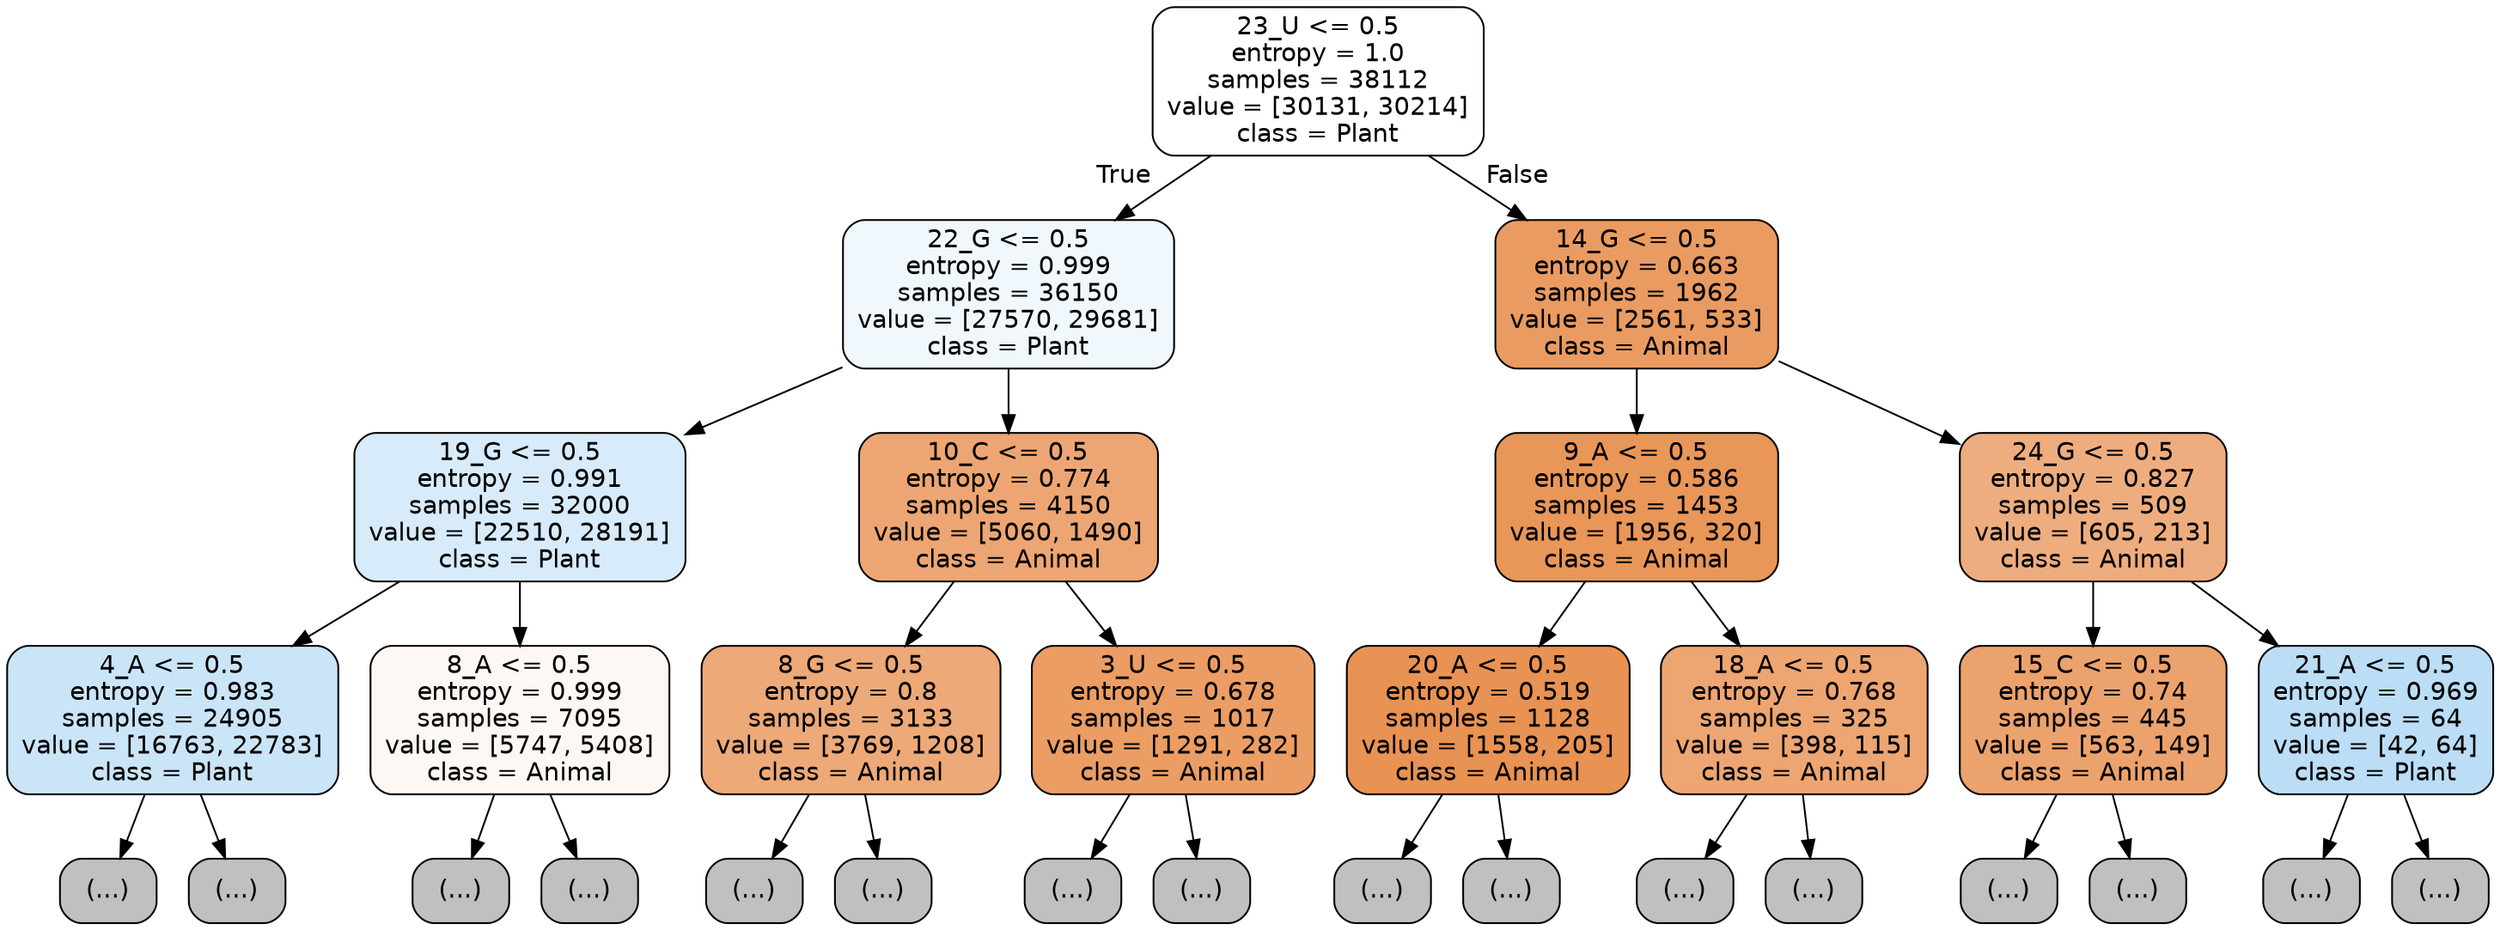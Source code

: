 digraph Tree {
node [shape=box, style="filled, rounded", color="black", fontname="helvetica"] ;
edge [fontname="helvetica"] ;
0 [label="23_U <= 0.5\nentropy = 1.0\nsamples = 38112\nvalue = [30131, 30214]\nclass = Plant", fillcolor="#feffff"] ;
1 [label="22_G <= 0.5\nentropy = 0.999\nsamples = 36150\nvalue = [27570, 29681]\nclass = Plant", fillcolor="#f1f8fd"] ;
0 -> 1 [labeldistance=2.5, labelangle=45, headlabel="True"] ;
2 [label="19_G <= 0.5\nentropy = 0.991\nsamples = 32000\nvalue = [22510, 28191]\nclass = Plant", fillcolor="#d7ebfa"] ;
1 -> 2 ;
3 [label="4_A <= 0.5\nentropy = 0.983\nsamples = 24905\nvalue = [16763, 22783]\nclass = Plant", fillcolor="#cbe5f8"] ;
2 -> 3 ;
4 [label="(...)", fillcolor="#C0C0C0"] ;
3 -> 4 ;
8227 [label="(...)", fillcolor="#C0C0C0"] ;
3 -> 8227 ;
10726 [label="8_A <= 0.5\nentropy = 0.999\nsamples = 7095\nvalue = [5747, 5408]\nclass = Animal", fillcolor="#fdf8f3"] ;
2 -> 10726 ;
10727 [label="(...)", fillcolor="#C0C0C0"] ;
10726 -> 10727 ;
13388 [label="(...)", fillcolor="#C0C0C0"] ;
10726 -> 13388 ;
14309 [label="10_C <= 0.5\nentropy = 0.774\nsamples = 4150\nvalue = [5060, 1490]\nclass = Animal", fillcolor="#eda673"] ;
1 -> 14309 ;
14310 [label="8_G <= 0.5\nentropy = 0.8\nsamples = 3133\nvalue = [3769, 1208]\nclass = Animal", fillcolor="#eda978"] ;
14309 -> 14310 ;
14311 [label="(...)", fillcolor="#C0C0C0"] ;
14310 -> 14311 ;
15216 [label="(...)", fillcolor="#C0C0C0"] ;
14310 -> 15216 ;
15587 [label="3_U <= 0.5\nentropy = 0.678\nsamples = 1017\nvalue = [1291, 282]\nclass = Animal", fillcolor="#eb9d64"] ;
14309 -> 15587 ;
15588 [label="(...)", fillcolor="#C0C0C0"] ;
15587 -> 15588 ;
15881 [label="(...)", fillcolor="#C0C0C0"] ;
15587 -> 15881 ;
15978 [label="14_G <= 0.5\nentropy = 0.663\nsamples = 1962\nvalue = [2561, 533]\nclass = Animal", fillcolor="#ea9b62"] ;
0 -> 15978 [labeldistance=2.5, labelangle=-45, headlabel="False"] ;
15979 [label="9_A <= 0.5\nentropy = 0.586\nsamples = 1453\nvalue = [1956, 320]\nclass = Animal", fillcolor="#e99659"] ;
15978 -> 15979 ;
15980 [label="20_A <= 0.5\nentropy = 0.519\nsamples = 1128\nvalue = [1558, 205]\nclass = Animal", fillcolor="#e89253"] ;
15979 -> 15980 ;
15981 [label="(...)", fillcolor="#C0C0C0"] ;
15980 -> 15981 ;
16292 [label="(...)", fillcolor="#C0C0C0"] ;
15980 -> 16292 ;
16397 [label="18_A <= 0.5\nentropy = 0.768\nsamples = 325\nvalue = [398, 115]\nclass = Animal", fillcolor="#eda572"] ;
15979 -> 16397 ;
16398 [label="(...)", fillcolor="#C0C0C0"] ;
16397 -> 16398 ;
16511 [label="(...)", fillcolor="#C0C0C0"] ;
16397 -> 16511 ;
16522 [label="24_G <= 0.5\nentropy = 0.827\nsamples = 509\nvalue = [605, 213]\nclass = Animal", fillcolor="#eead7f"] ;
15978 -> 16522 ;
16523 [label="15_C <= 0.5\nentropy = 0.74\nsamples = 445\nvalue = [563, 149]\nclass = Animal", fillcolor="#eca26d"] ;
16522 -> 16523 ;
16524 [label="(...)", fillcolor="#C0C0C0"] ;
16523 -> 16524 ;
16689 [label="(...)", fillcolor="#C0C0C0"] ;
16523 -> 16689 ;
16724 [label="21_A <= 0.5\nentropy = 0.969\nsamples = 64\nvalue = [42, 64]\nclass = Plant", fillcolor="#bbddf6"] ;
16522 -> 16724 ;
16725 [label="(...)", fillcolor="#C0C0C0"] ;
16724 -> 16725 ;
16750 [label="(...)", fillcolor="#C0C0C0"] ;
16724 -> 16750 ;
}